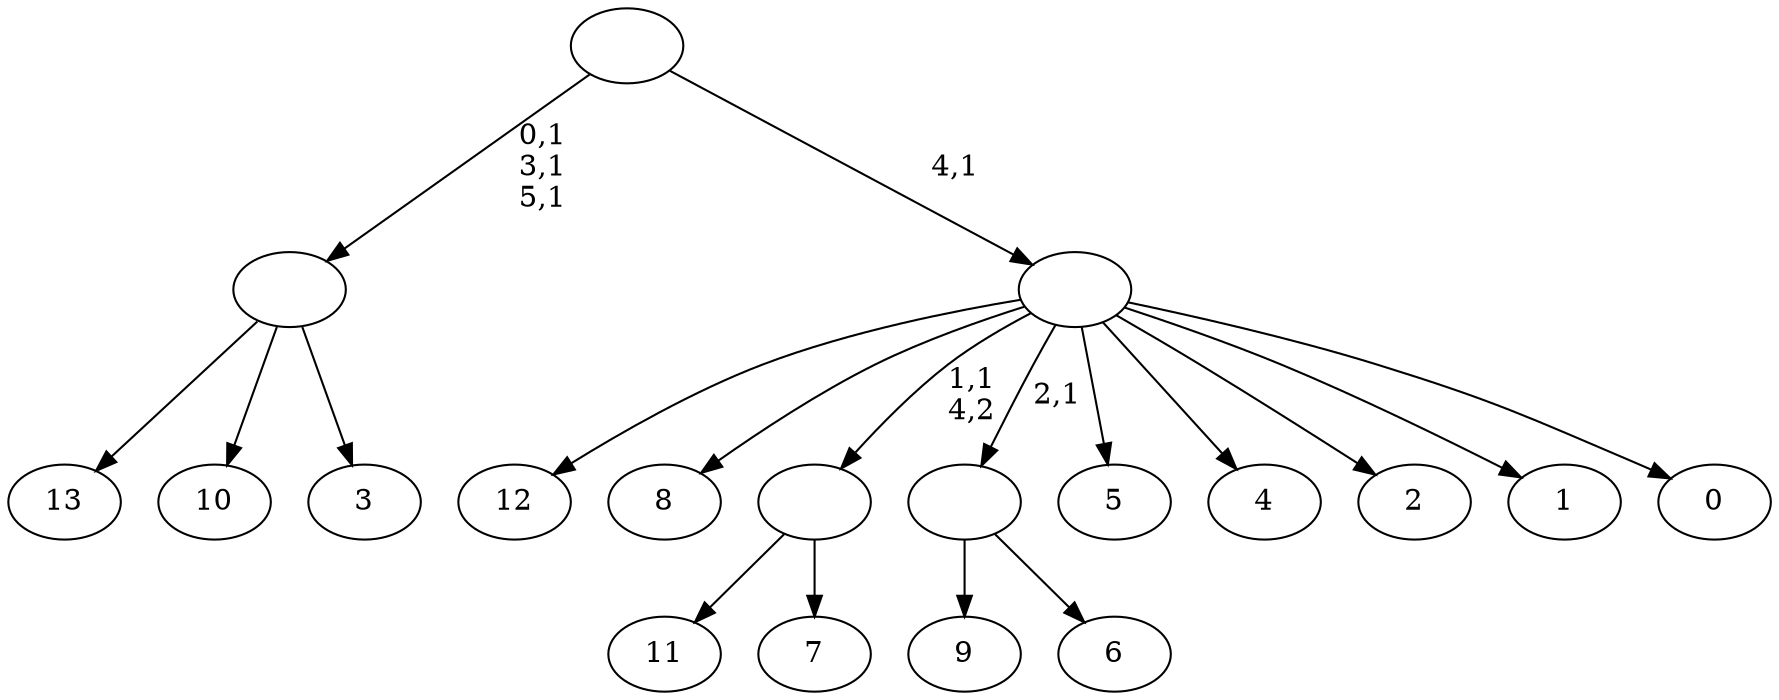 digraph T {
	20 [label="13"]
	19 [label="12"]
	18 [label="11"]
	17 [label="10"]
	16 [label="9"]
	15 [label="8"]
	14 [label="7"]
	13 [label=""]
	12 [label="6"]
	11 [label=""]
	10 [label="5"]
	9 [label="4"]
	8 [label="3"]
	7 [label=""]
	4 [label="2"]
	3 [label="1"]
	2 [label="0"]
	1 [label=""]
	0 [label=""]
	13 -> 18 [label=""]
	13 -> 14 [label=""]
	11 -> 16 [label=""]
	11 -> 12 [label=""]
	7 -> 20 [label=""]
	7 -> 17 [label=""]
	7 -> 8 [label=""]
	1 -> 19 [label=""]
	1 -> 15 [label=""]
	1 -> 13 [label="1,1\n4,2"]
	1 -> 11 [label="2,1"]
	1 -> 10 [label=""]
	1 -> 9 [label=""]
	1 -> 4 [label=""]
	1 -> 3 [label=""]
	1 -> 2 [label=""]
	0 -> 7 [label="0,1\n3,1\n5,1"]
	0 -> 1 [label="4,1"]
}
